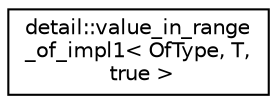 digraph "Graphical Class Hierarchy"
{
 // LATEX_PDF_SIZE
  edge [fontname="Helvetica",fontsize="10",labelfontname="Helvetica",labelfontsize="10"];
  node [fontname="Helvetica",fontsize="10",shape=record];
  rankdir="LR";
  Node0 [label="detail::value_in_range\l_of_impl1\< OfType, T,\l true \>",height=0.2,width=0.4,color="black", fillcolor="white", style="filled",URL="$structdetail_1_1value__in__range__of__impl1_3_01OfType_00_01T_00_01true_01_4.html",tooltip=" "];
}
